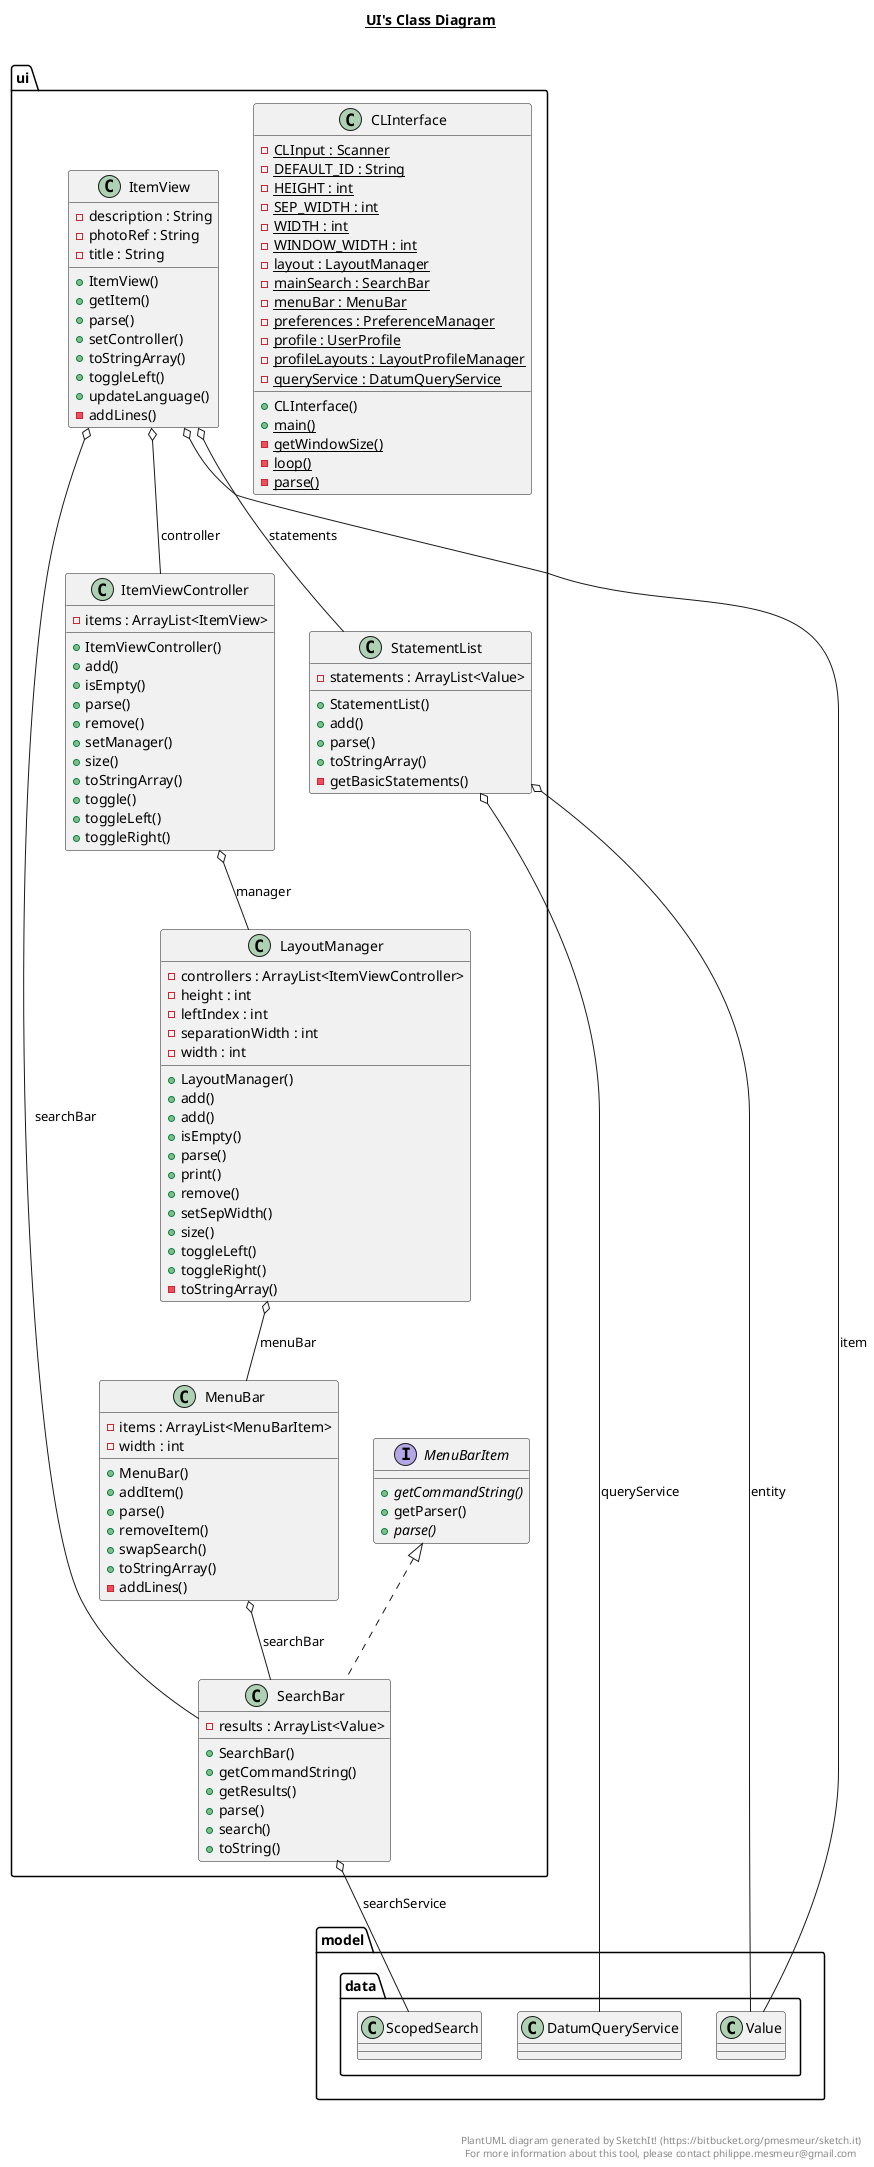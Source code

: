 @startuml

title __UI's Class Diagram__\n

  namespace ui {
    class ui.CLInterface {
        {static} - CLInput : Scanner
        {static} - DEFAULT_ID : String
        {static} - HEIGHT : int
        {static} - SEP_WIDTH : int
        {static} - WIDTH : int
        {static} - WINDOW_WIDTH : int
        {static} - layout : LayoutManager
        {static} - mainSearch : SearchBar
        {static} - menuBar : MenuBar
        {static} - preferences : PreferenceManager
        {static} - profile : UserProfile
        {static} - profileLayouts : LayoutProfileManager
        {static} - queryService : DatumQueryService
        + CLInterface()
        {static} + main()
        {static} - getWindowSize()
        {static} - loop()
        {static} - parse()
    }
  }
  

  namespace ui {
    class ui.ItemView {
        - description : String
        - photoRef : String
        - title : String
        + ItemView()
        + getItem()
        + parse()
        + setController()
        + toStringArray()
        + toggleLeft()
        + updateLanguage()
        - addLines()
    }
  }
  

  namespace ui {
    class ui.ItemViewController {
        - items : ArrayList<ItemView>
        + ItemViewController()
        + add()
        + isEmpty()
        + parse()
        + remove()
        + setManager()
        + size()
        + toStringArray()
        + toggle()
        + toggleLeft()
        + toggleRight()
    }
  }
  

  namespace ui {
    class ui.LayoutManager {
        - controllers : ArrayList<ItemViewController>
        - height : int
        - leftIndex : int
        - separationWidth : int
        - width : int
        + LayoutManager()
        + add()
        + add()
        + isEmpty()
        + parse()
        + print()
        + remove()
        + setSepWidth()
        + size()
        + toggleLeft()
        + toggleRight()
        - toStringArray()
    }
  }
  

  namespace ui {
    class ui.MenuBar {
        - items : ArrayList<MenuBarItem>
        - width : int
        + MenuBar()
        + addItem()
        + parse()
        + removeItem()
        + swapSearch()
        + toStringArray()
        - addLines()
    }
  }
  

  namespace ui {
    interface ui.MenuBarItem {
        {abstract} + getCommandString()
        + getParser()
        {abstract} + parse()
    }
  }
  

  namespace ui {
    class ui.SearchBar {
        - results : ArrayList<Value>
        + SearchBar()
        + getCommandString()
        + getResults()
        + parse()
        + search()
        + toString()
    }
  }
  

  namespace ui {
    class ui.StatementList {
        - statements : ArrayList<Value>
        + StatementList()
        + add()
        + parse()
        + toStringArray()
        - getBasicStatements()
    }
  }
  

  ui.ItemView o-- ui.ItemViewController : controller
  ui.ItemView o-- model.data.Value : item
  ui.ItemView o-- ui.SearchBar : searchBar
  ui.ItemView o-- ui.StatementList : statements
  ui.ItemViewController o-- ui.LayoutManager : manager
  ui.LayoutManager o-- ui.MenuBar : menuBar
  ui.MenuBar o-- ui.SearchBar : searchBar
  ui.SearchBar .up.|> ui.MenuBarItem
  ui.SearchBar o-- model.data.ScopedSearch : searchService
  ui.StatementList o-- model.data.Value : entity
  ui.StatementList o-- model.data.DatumQueryService : queryService


right footer


PlantUML diagram generated by SketchIt! (https://bitbucket.org/pmesmeur/sketch.it)
For more information about this tool, please contact philippe.mesmeur@gmail.com
endfooter

@enduml
